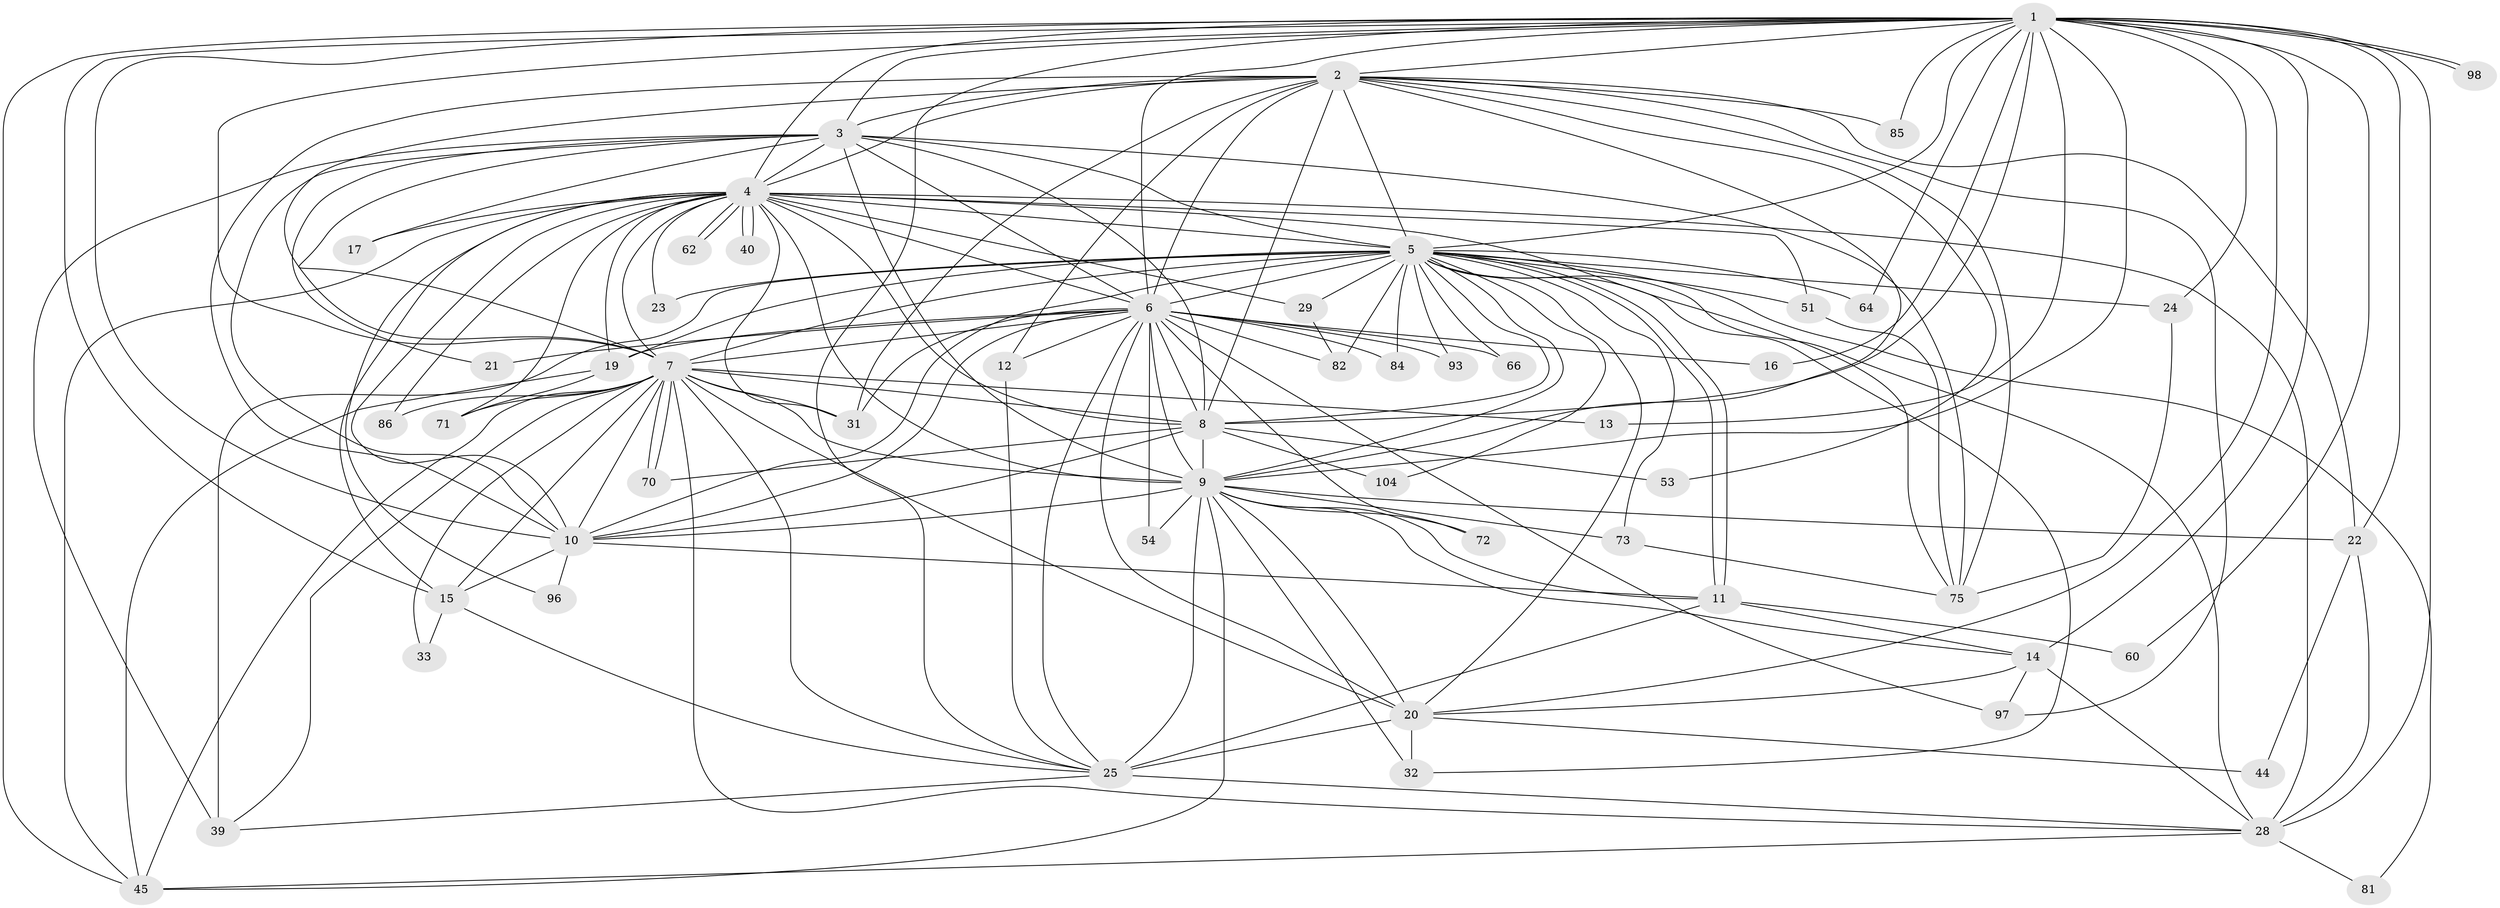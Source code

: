 // original degree distribution, {28: 0.009009009009009009, 16: 0.009009009009009009, 13: 0.009009009009009009, 27: 0.018018018018018018, 31: 0.009009009009009009, 23: 0.009009009009009009, 14: 0.009009009009009009, 21: 0.009009009009009009, 12: 0.009009009009009009, 3: 0.24324324324324326, 2: 0.5225225225225225, 6: 0.018018018018018018, 5: 0.05405405405405406, 10: 0.009009009009009009, 9: 0.009009009009009009, 4: 0.05405405405405406}
// Generated by graph-tools (version 1.1) at 2025/13/03/09/25 04:13:59]
// undirected, 55 vertices, 174 edges
graph export_dot {
graph [start="1"]
  node [color=gray90,style=filled];
  1 [super="+76"];
  2;
  3;
  4;
  5 [super="+78"];
  6 [super="+43+57"];
  7;
  8 [super="+74"];
  9 [super="+42+18+49+65"];
  10;
  11 [super="+27"];
  12;
  13;
  14 [super="+46+26"];
  15 [super="+79+67"];
  16;
  17;
  19 [super="+41"];
  20 [super="+88+83+48+58"];
  21;
  22 [super="+34"];
  23;
  24;
  25 [super="+69+63+30"];
  28 [super="+36+38+37+35"];
  29;
  31 [super="+99+61"];
  32;
  33;
  39 [super="+59"];
  40;
  44;
  45 [super="+109+55+47"];
  51;
  53;
  54;
  60;
  62;
  64;
  66;
  70 [super="+91"];
  71 [super="+101"];
  72;
  73;
  75 [super="+80"];
  81;
  82 [super="+90"];
  84;
  85;
  86;
  93;
  96;
  97 [super="+107"];
  98;
  104;
  1 -- 2;
  1 -- 3;
  1 -- 4;
  1 -- 5;
  1 -- 6;
  1 -- 7;
  1 -- 8 [weight=2];
  1 -- 9 [weight=2];
  1 -- 10;
  1 -- 13;
  1 -- 14 [weight=2];
  1 -- 15;
  1 -- 16;
  1 -- 20 [weight=2];
  1 -- 22;
  1 -- 24;
  1 -- 28;
  1 -- 60;
  1 -- 64;
  1 -- 85;
  1 -- 98;
  1 -- 98;
  1 -- 25;
  1 -- 45;
  2 -- 3;
  2 -- 4;
  2 -- 5;
  2 -- 6;
  2 -- 7;
  2 -- 8;
  2 -- 9;
  2 -- 10;
  2 -- 12;
  2 -- 53;
  2 -- 85;
  2 -- 97;
  2 -- 31;
  2 -- 22;
  2 -- 75;
  3 -- 4;
  3 -- 5;
  3 -- 6;
  3 -- 7;
  3 -- 8;
  3 -- 9;
  3 -- 10;
  3 -- 17;
  3 -- 21;
  3 -- 75;
  3 -- 39;
  4 -- 5;
  4 -- 6;
  4 -- 7;
  4 -- 8;
  4 -- 9;
  4 -- 10;
  4 -- 17;
  4 -- 19;
  4 -- 23;
  4 -- 29;
  4 -- 40;
  4 -- 40;
  4 -- 51;
  4 -- 62;
  4 -- 62;
  4 -- 86;
  4 -- 96;
  4 -- 15;
  4 -- 45;
  4 -- 31;
  4 -- 28 [weight=2];
  4 -- 71;
  4 -- 75;
  5 -- 6 [weight=3];
  5 -- 7;
  5 -- 8;
  5 -- 9;
  5 -- 10;
  5 -- 11;
  5 -- 11;
  5 -- 19;
  5 -- 23;
  5 -- 24;
  5 -- 29;
  5 -- 32;
  5 -- 39 [weight=2];
  5 -- 51;
  5 -- 64;
  5 -- 66;
  5 -- 73;
  5 -- 81;
  5 -- 82;
  5 -- 84;
  5 -- 93;
  5 -- 104;
  5 -- 20;
  5 -- 28;
  6 -- 7;
  6 -- 8 [weight=2];
  6 -- 9 [weight=2];
  6 -- 10;
  6 -- 12;
  6 -- 16 [weight=2];
  6 -- 20;
  6 -- 21;
  6 -- 25;
  6 -- 31;
  6 -- 54;
  6 -- 72;
  6 -- 82;
  6 -- 84;
  6 -- 93;
  6 -- 97;
  6 -- 19;
  6 -- 66;
  7 -- 8;
  7 -- 9 [weight=2];
  7 -- 10;
  7 -- 13;
  7 -- 15;
  7 -- 25;
  7 -- 31;
  7 -- 33;
  7 -- 39;
  7 -- 45;
  7 -- 70;
  7 -- 70;
  7 -- 71;
  7 -- 86;
  7 -- 20;
  7 -- 28;
  8 -- 9 [weight=2];
  8 -- 10;
  8 -- 53;
  8 -- 104;
  8 -- 70;
  9 -- 10;
  9 -- 14 [weight=2];
  9 -- 22;
  9 -- 32;
  9 -- 54;
  9 -- 73;
  9 -- 72;
  9 -- 25 [weight=3];
  9 -- 45;
  9 -- 20 [weight=2];
  9 -- 11;
  10 -- 96;
  10 -- 15;
  10 -- 11;
  11 -- 25;
  11 -- 60;
  11 -- 14;
  12 -- 25;
  14 -- 20;
  14 -- 28;
  14 -- 97;
  15 -- 33;
  15 -- 25;
  19 -- 71;
  19 -- 45;
  20 -- 44;
  20 -- 32;
  20 -- 25;
  22 -- 44;
  22 -- 28;
  24 -- 75;
  25 -- 28;
  25 -- 39;
  28 -- 81;
  28 -- 45;
  29 -- 82;
  51 -- 75;
  73 -- 75;
}
